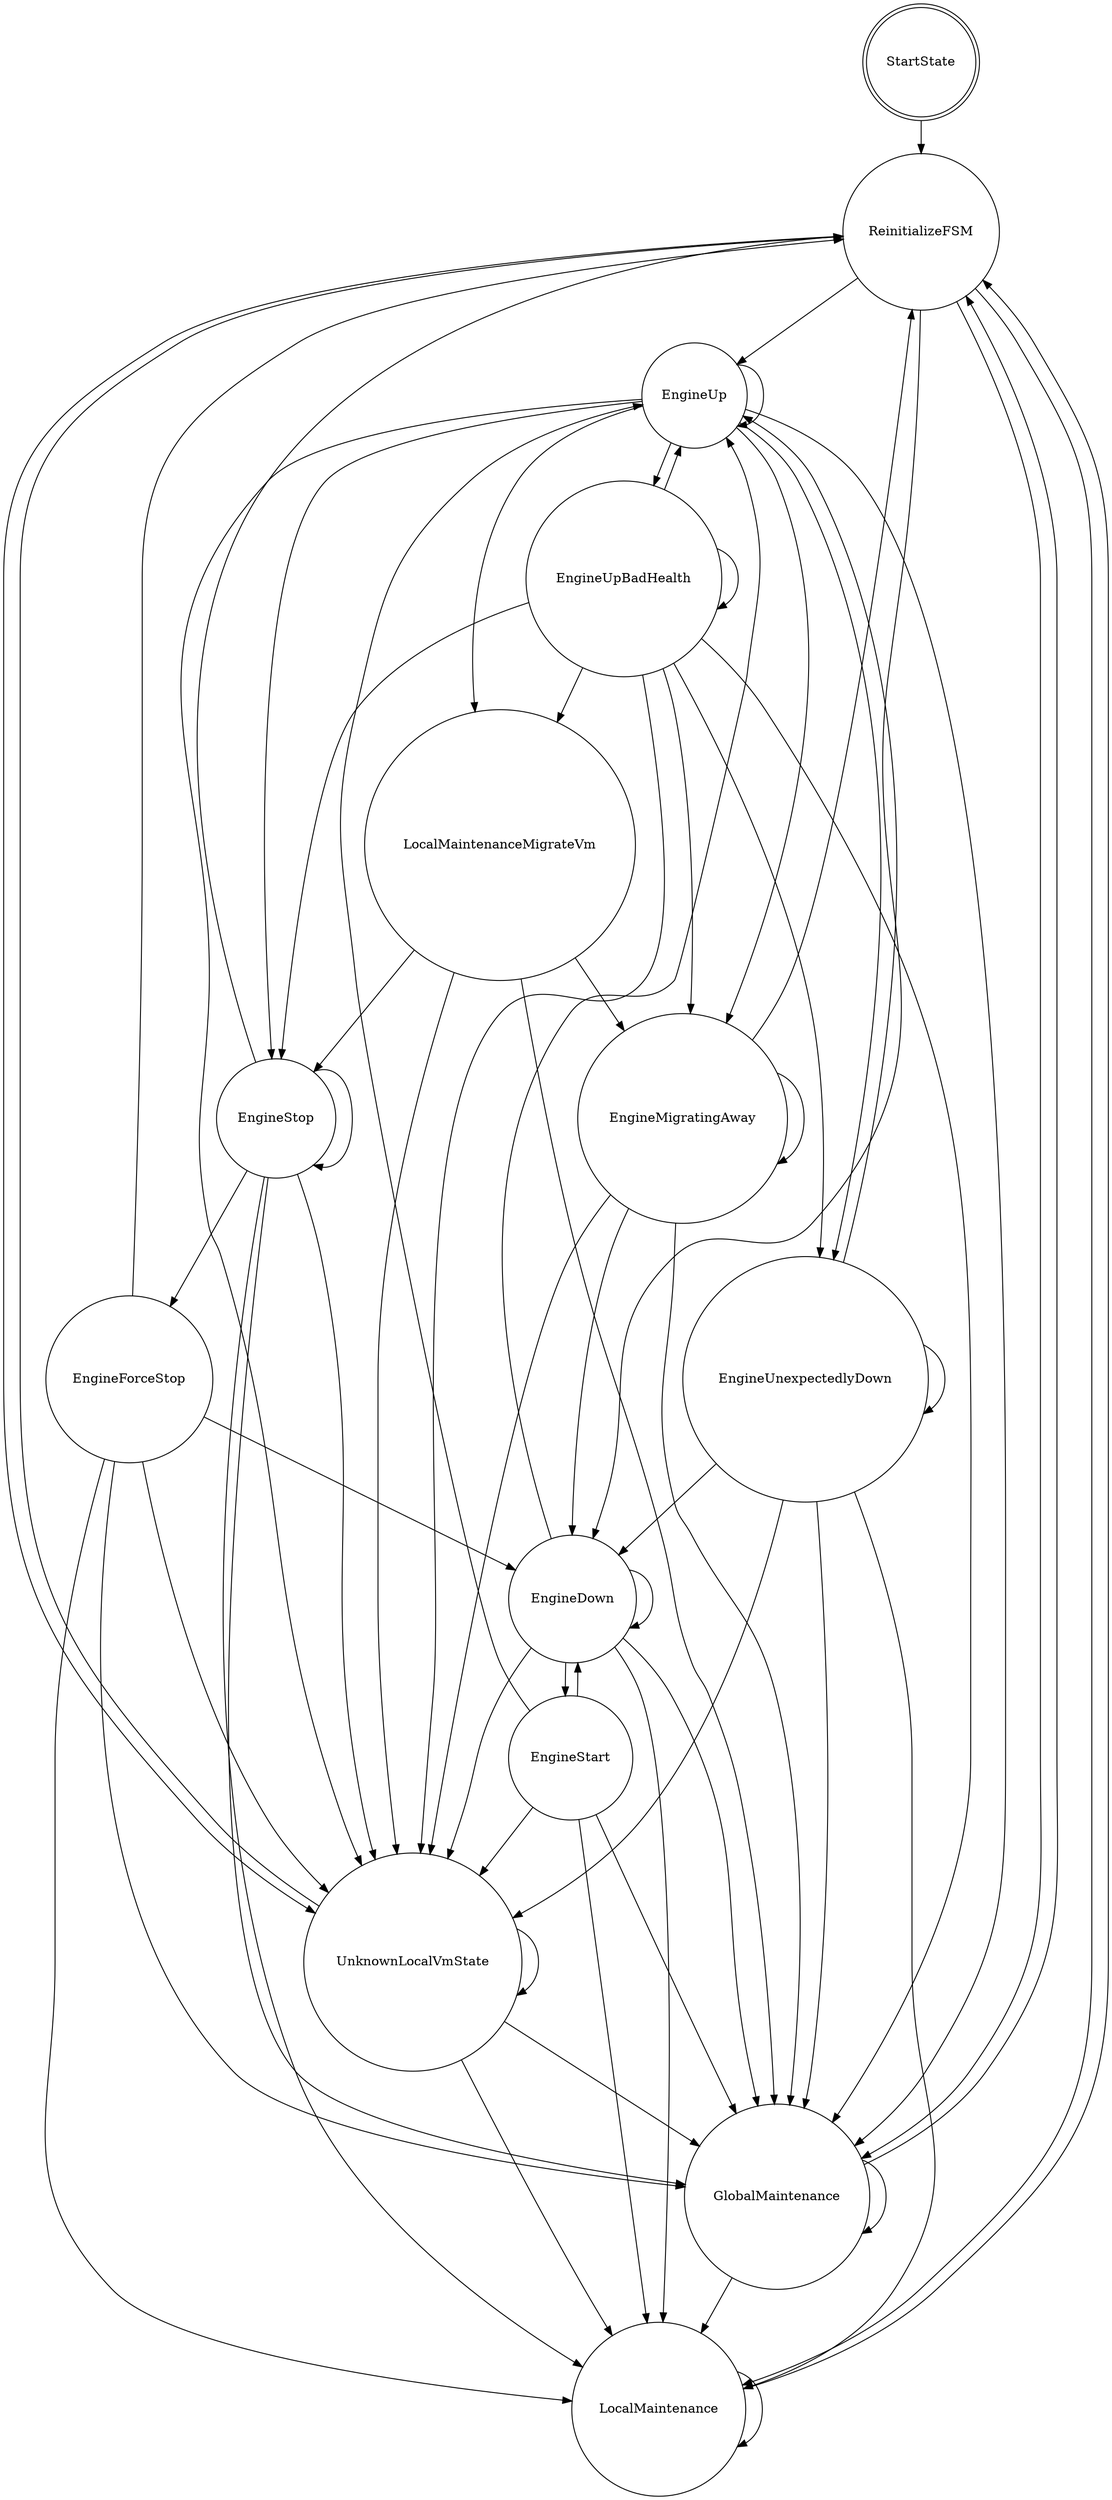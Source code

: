 //  <module 'ovirt_hosted_engine_ha.agent.state_machine' from '/home/msivak/Work/ovirt-hosted-engine-ha/ovirt_hosted_engine_ha/agent/state_machine.py'>
//  <class 'ovirt_hosted_engine_ha.lib.fsm.machine.BaseFSM'>
// skip
//  <class 'ovirt_hosted_engine_ha.lib.fsm.machine.BaseState'>
//  <class 'ovirt_hosted_engine_ha.agent.state_machine.EngineStateMachine'>
// skip
//  <class 'ovirt_hosted_engine_ha.agent.state_data.HostedEngineData'>
// skip
//  <class 'ovirt_hosted_engine_ha.agent.states.ReinitializeFSM'>
//  <class 'ovirt_hosted_engine_ha.agent.state_machine.StartState'>
//  <class 'ovirt_hosted_engine_ha.agent.state_data.StatsData'>
// skip
//  <module 'ovirt_hosted_engine_ha.agent.states' from '/home/msivak/Work/ovirt-hosted-engine-ha/ovirt_hosted_engine_ha/agent/states.py'>
//  <class 'ovirt_hosted_engine_ha.lib.fsm.machine.BaseFSM'>
// skip
//  <class 'ovirt_hosted_engine_ha.lib.fsm.machine.BaseState'>
//  <class 'ovirt_hosted_engine_ha.agent.states.EngineDown'>
//  <class 'ovirt_hosted_engine_ha.agent.states.EngineForceStop'>
//  <class 'ovirt_hosted_engine_ha.agent.states.EngineMigratingAway'>
//  <class 'ovirt_hosted_engine_ha.agent.states.EngineStart'>
//  <class 'ovirt_hosted_engine_ha.agent.states.EngineState'>
//  <class 'ovirt_hosted_engine_ha.agent.states.EngineStop'>
//  <class 'ovirt_hosted_engine_ha.agent.states.EngineUnexpectedlyDown'>
//  <class 'ovirt_hosted_engine_ha.agent.states.EngineUp'>
//  <class 'ovirt_hosted_engine_ha.agent.states.EngineUpBadHealth'>
// copy rule EngineUp -> EngineUpBadHealth
//  <class 'ovirt_hosted_engine_ha.agent.states.GlobalMaintenance'>
//  <class 'ovirt_hosted_engine_ha.agent.states.LocalMaintenance'>
//  <class 'ovirt_hosted_engine_ha.agent.states.LocalMaintenanceMigrateVm'>
//  <class 'ovirt_hosted_engine_ha.agent.states.ReinitializeFSM'>
//  <class 'ovirt_hosted_engine_ha.agent.states.UnknownLocalVmState'>
/**
 * This file contains the source for a graphviz FSM diagram of the HA agent
 * state machine.  To create an image, fsm.png in this case, run the following:
 *
 *   dot agent-fsm.gv -Tpng -o fsm.png
 *
 * A copy of the latest diagram should be available at:
 *
 *   http://www.ovirt.org/Features/Self_Hosted_Engine#Agent_State_Diagram
 *   TODO: update or remove this !
 */

digraph finite_state_machine {
ranksep = 0.5;
node [shape = doublecircle]; StartState;
node [shape = circle]; EngineMigratingAway LocalMaintenanceMigrateVm EngineStop EngineStart ReinitializeFSM GlobalMaintenance UnknownLocalVmState EngineUp EngineDown LocalMaintenance EngineUpBadHealth EngineUnexpectedlyDown EngineForceStop ;
// TODO: remove this
EngineMigratingAway -> EngineMigratingAway [ label = "" ];
EngineMigratingAway -> EngineDown [ label = "" ];
EngineMigratingAway -> GlobalMaintenance [ label = "" ];
EngineMigratingAway -> UnknownLocalVmState [ label = "" ];
EngineMigratingAway -> ReinitializeFSM [ label = "" ];
LocalMaintenanceMigrateVm -> EngineStop [ label = "" ];
LocalMaintenanceMigrateVm -> GlobalMaintenance [ label = "" ];
LocalMaintenanceMigrateVm -> UnknownLocalVmState [ label = "" ];
LocalMaintenanceMigrateVm -> EngineMigratingAway [ label = "" ];
EngineStop -> EngineStop [ label = "" ];
EngineStop -> ReinitializeFSM [ label = "" ];
EngineStop -> GlobalMaintenance [ label = "" ];
EngineStop -> UnknownLocalVmState [ label = "" ];
EngineStop -> LocalMaintenance [ label = "" ];
EngineStop -> EngineForceStop [ label = "" ];
EngineStart -> EngineDown [ label = "" ];
EngineStart -> GlobalMaintenance [ label = "" ];
EngineStart -> UnknownLocalVmState [ label = "" ];
EngineStart -> EngineUp [ label = "" ];
EngineStart -> LocalMaintenance [ label = "" ];
ReinitializeFSM -> EngineDown [ label = "" ];
ReinitializeFSM -> GlobalMaintenance [ label = "" ];
ReinitializeFSM -> UnknownLocalVmState [ label = "" ];
ReinitializeFSM -> EngineUp [ label = "" ];
ReinitializeFSM -> LocalMaintenance [ label = "" ];
GlobalMaintenance -> ReinitializeFSM [ label = "" ];
GlobalMaintenance -> GlobalMaintenance [ label = "" ];
GlobalMaintenance -> LocalMaintenance [ label = "" ];
UnknownLocalVmState -> ReinitializeFSM [ label = "" ];
UnknownLocalVmState -> GlobalMaintenance [ label = "" ];
UnknownLocalVmState -> UnknownLocalVmState [ label = "" ];
UnknownLocalVmState -> LocalMaintenance [ label = "" ];
EngineUp -> EngineMigratingAway [ label = "" ];
EngineUp -> GlobalMaintenance [ label = "" ];
EngineUp -> EngineUnexpectedlyDown [ label = "" ];
EngineUp -> LocalMaintenanceMigrateVm [ label = "" ];
EngineUp -> UnknownLocalVmState [ label = "" ];
EngineUp -> EngineUp [ label = "" ];
EngineUp -> EngineUpBadHealth [ label = "" ];
EngineUp -> EngineStop [ label = "" ];
StartState -> ReinitializeFSM [ label = "" ];
EngineDown -> EngineStart [ label = "" ];
EngineDown -> GlobalMaintenance [ label = "" ];
EngineDown -> UnknownLocalVmState [ label = "" ];
EngineDown -> EngineUp [ label = "" ];
EngineDown -> EngineDown [ label = "" ];
EngineDown -> LocalMaintenance [ label = "" ];
LocalMaintenance -> ReinitializeFSM [ label = "" ];
LocalMaintenance -> LocalMaintenance [ label = "" ];
EngineUpBadHealth -> EngineMigratingAway [ label = "" ];
EngineUpBadHealth -> LocalMaintenanceMigrateVm [ label = "" ];
EngineUpBadHealth -> EngineStop [ label = "" ];
EngineUpBadHealth -> GlobalMaintenance [ label = "" ];
EngineUpBadHealth -> UnknownLocalVmState [ label = "" ];
EngineUpBadHealth -> EngineUp [ label = "" ];
EngineUpBadHealth -> EngineUpBadHealth [ label = "" ];
EngineUpBadHealth -> EngineUnexpectedlyDown [ label = "" ];
EngineUnexpectedlyDown -> EngineUnexpectedlyDown [ label = "" ];
EngineUnexpectedlyDown -> GlobalMaintenance [ label = "" ];
EngineUnexpectedlyDown -> UnknownLocalVmState [ label = "" ];
EngineUnexpectedlyDown -> EngineUp [ label = "" ];
EngineUnexpectedlyDown -> EngineDown [ label = "" ];
EngineUnexpectedlyDown -> LocalMaintenance [ label = "" ];
EngineForceStop -> EngineDown [ label = "" ];
EngineForceStop -> ReinitializeFSM [ label = "" ];
EngineForceStop -> GlobalMaintenance [ label = "" ];
EngineForceStop -> UnknownLocalVmState [ label = "" ];
EngineForceStop -> LocalMaintenance [ label = "" ];
}
